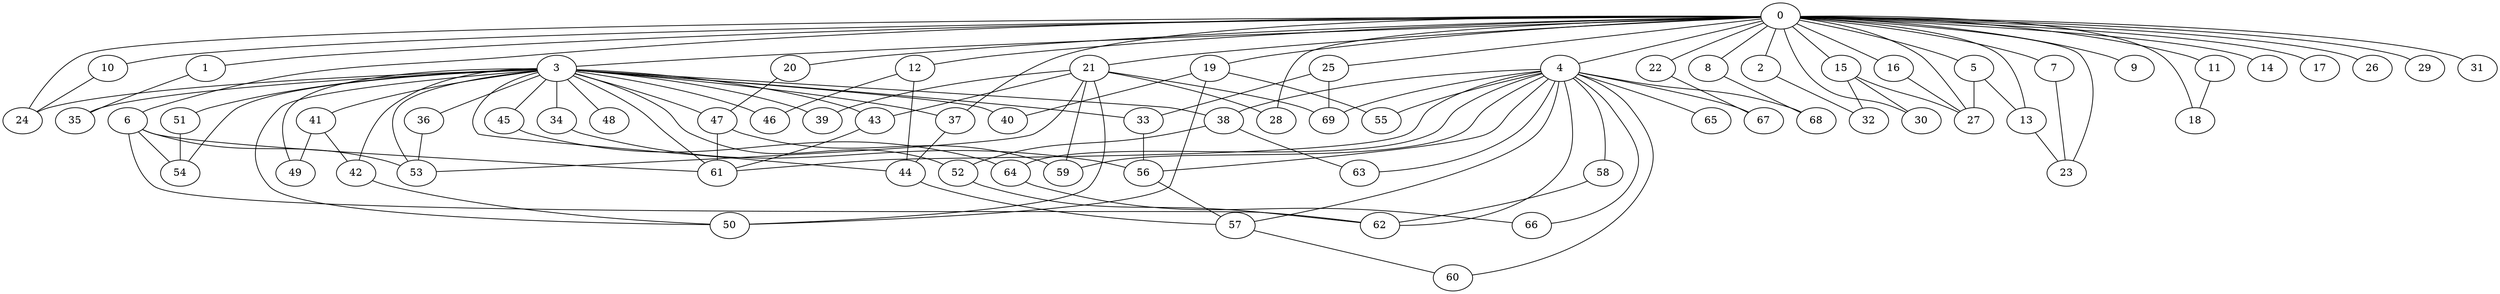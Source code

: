 
graph graphname {
    0 -- 1
0 -- 2
0 -- 3
0 -- 4
0 -- 5
0 -- 6
0 -- 7
0 -- 8
0 -- 9
0 -- 10
0 -- 11
0 -- 12
0 -- 13
0 -- 14
0 -- 15
0 -- 16
0 -- 17
0 -- 18
0 -- 19
0 -- 20
0 -- 21
0 -- 22
0 -- 23
0 -- 24
0 -- 25
0 -- 26
0 -- 27
0 -- 28
0 -- 29
0 -- 30
0 -- 31
0 -- 37
1 -- 35
2 -- 32
3 -- 33
3 -- 34
3 -- 35
3 -- 36
3 -- 37
3 -- 38
3 -- 39
3 -- 40
3 -- 41
3 -- 42
3 -- 43
3 -- 44
3 -- 45
3 -- 46
3 -- 47
3 -- 48
3 -- 49
3 -- 50
3 -- 51
3 -- 52
3 -- 53
3 -- 54
3 -- 24
3 -- 61
4 -- 64
4 -- 66
4 -- 67
4 -- 68
4 -- 69
4 -- 65
4 -- 55
4 -- 56
4 -- 57
4 -- 58
4 -- 59
4 -- 60
4 -- 61
4 -- 62
4 -- 63
4 -- 38
5 -- 13
5 -- 27
6 -- 61
6 -- 54
6 -- 62
6 -- 53
7 -- 23
8 -- 68
10 -- 24
11 -- 18
12 -- 44
12 -- 46
13 -- 23
15 -- 27
15 -- 32
15 -- 30
16 -- 27
19 -- 55
19 -- 40
19 -- 50
20 -- 47
21 -- 28
21 -- 39
21 -- 53
21 -- 59
21 -- 69
21 -- 43
21 -- 50
22 -- 67
25 -- 69
25 -- 33
33 -- 56
34 -- 56
36 -- 53
37 -- 44
38 -- 63
38 -- 52
41 -- 49
41 -- 42
42 -- 50
43 -- 61
44 -- 57
45 -- 64
47 -- 59
47 -- 61
51 -- 54
52 -- 62
56 -- 57
57 -- 60
58 -- 62
64 -- 66

}
